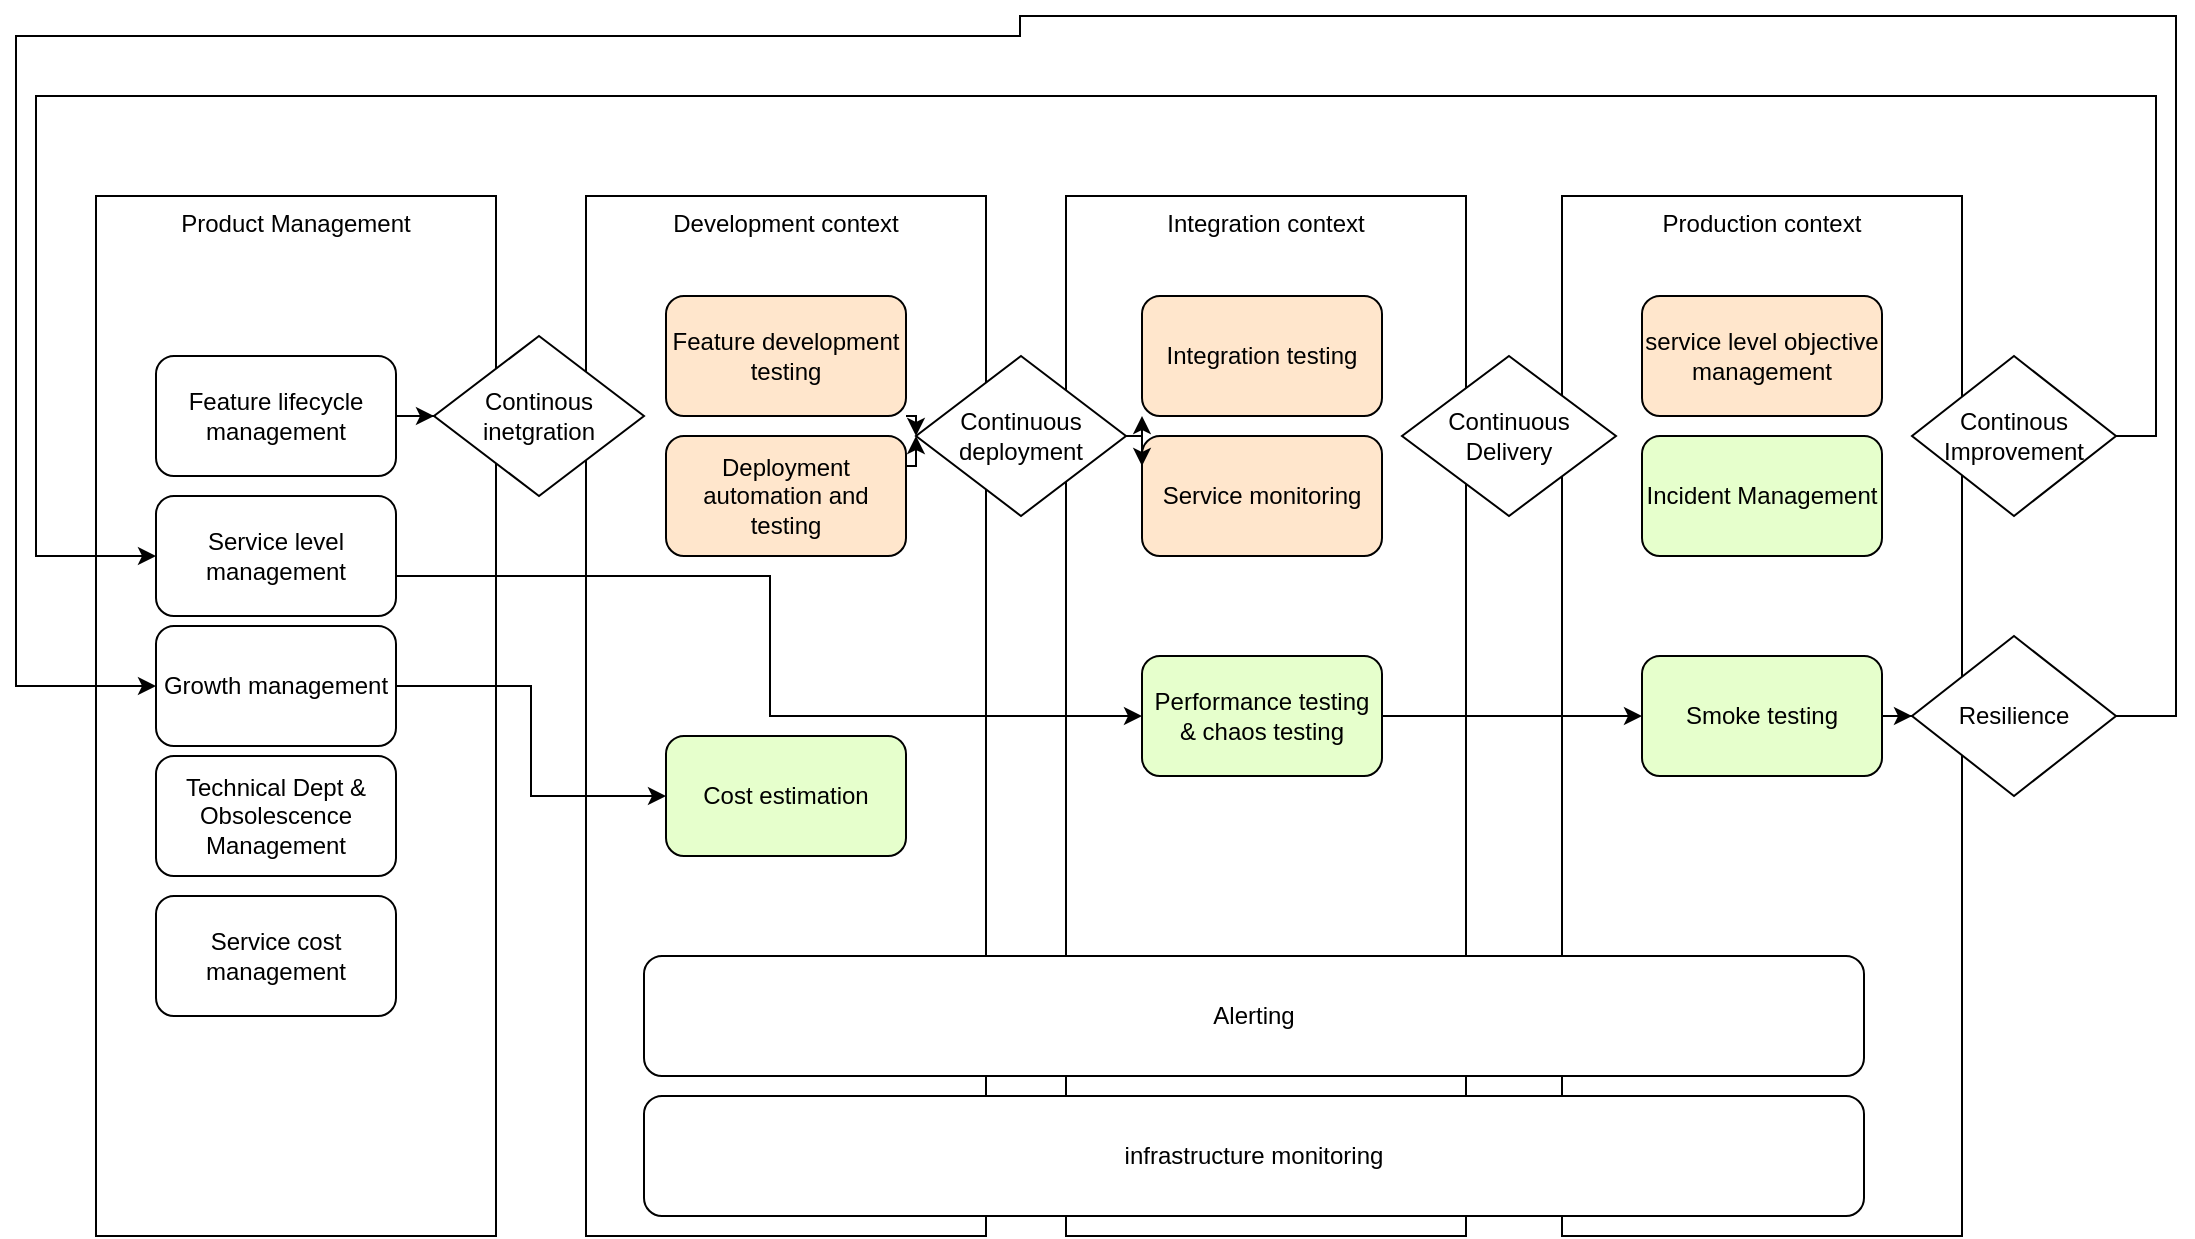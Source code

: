<mxfile version="17.2.2" type="github">
  <diagram id="1UsFOFupEMgumgfX1hPt" name="Page-1">
    <mxGraphModel dx="2204" dy="925" grid="1" gridSize="10" guides="1" tooltips="1" connect="1" arrows="1" fold="1" page="1" pageScale="1" pageWidth="850" pageHeight="1100" math="0" shadow="0">
      <root>
        <mxCell id="0" />
        <mxCell id="1" parent="0" />
        <mxCell id="kvV3nNpsvNLK5aGZ2l1V-29" value="Product Management" style="rounded=0;whiteSpace=wrap;html=1;verticalAlign=top;" parent="1" vertex="1">
          <mxGeometry x="-160" y="110" width="200" height="520" as="geometry" />
        </mxCell>
        <mxCell id="kvV3nNpsvNLK5aGZ2l1V-18" value="Production context" style="rounded=0;whiteSpace=wrap;html=1;verticalAlign=top;" parent="1" vertex="1">
          <mxGeometry x="573" y="110" width="200" height="520" as="geometry" />
        </mxCell>
        <mxCell id="kvV3nNpsvNLK5aGZ2l1V-17" value="Integration context" style="rounded=0;whiteSpace=wrap;html=1;verticalAlign=top;" parent="1" vertex="1">
          <mxGeometry x="325" y="110" width="200" height="520" as="geometry" />
        </mxCell>
        <mxCell id="kvV3nNpsvNLK5aGZ2l1V-16" value="Development context" style="rounded=0;whiteSpace=wrap;html=1;verticalAlign=top;" parent="1" vertex="1">
          <mxGeometry x="85" y="110" width="200" height="520" as="geometry" />
        </mxCell>
        <mxCell id="kvV3nNpsvNLK5aGZ2l1V-6" value="Integration testing" style="rounded=1;whiteSpace=wrap;html=1;fillColor=#FFE6CC;" parent="1" vertex="1">
          <mxGeometry x="363" y="160" width="120" height="60" as="geometry" />
        </mxCell>
        <mxCell id="kvV3nNpsvNLK5aGZ2l1V-7" value="Service monitoring" style="rounded=1;whiteSpace=wrap;html=1;fillColor=#FFE6CC;" parent="1" vertex="1">
          <mxGeometry x="363" y="230" width="120" height="60" as="geometry" />
        </mxCell>
        <mxCell id="kvV3nNpsvNLK5aGZ2l1V-8" value="infrastructure monitoring" style="rounded=1;whiteSpace=wrap;html=1;" parent="1" vertex="1">
          <mxGeometry x="114" y="560" width="610" height="60" as="geometry" />
        </mxCell>
        <mxCell id="jvE0Gw5Yp8Ub48FBHmDM-13" style="edgeStyle=orthogonalEdgeStyle;rounded=0;orthogonalLoop=1;jettySize=auto;html=1;exitX=1;exitY=0.5;exitDx=0;exitDy=0;entryX=0;entryY=0.5;entryDx=0;entryDy=0;" edge="1" parent="1" source="kvV3nNpsvNLK5aGZ2l1V-9" target="kvV3nNpsvNLK5aGZ2l1V-24">
          <mxGeometry relative="1" as="geometry">
            <Array as="points">
              <mxPoint x="613" y="370" />
            </Array>
          </mxGeometry>
        </mxCell>
        <mxCell id="kvV3nNpsvNLK5aGZ2l1V-9" value="Performance testing&lt;br&gt;&amp;amp; chaos testing" style="rounded=1;whiteSpace=wrap;html=1;fillColor=#E6FFCC;" parent="1" vertex="1">
          <mxGeometry x="363" y="340" width="120" height="60" as="geometry" />
        </mxCell>
        <mxCell id="kvV3nNpsvNLK5aGZ2l1V-10" value="service level objective management" style="rounded=1;whiteSpace=wrap;html=1;fillColor=#FFE6CC;" parent="1" vertex="1">
          <mxGeometry x="613" y="160" width="120" height="60" as="geometry" />
        </mxCell>
        <mxCell id="jvE0Gw5Yp8Ub48FBHmDM-15" style="edgeStyle=orthogonalEdgeStyle;rounded=0;orthogonalLoop=1;jettySize=auto;html=1;exitX=1;exitY=1;exitDx=0;exitDy=0;entryX=0;entryY=0.5;entryDx=0;entryDy=0;" edge="1" parent="1" source="kvV3nNpsvNLK5aGZ2l1V-12" target="kvV3nNpsvNLK5aGZ2l1V-13">
          <mxGeometry relative="1" as="geometry" />
        </mxCell>
        <mxCell id="kvV3nNpsvNLK5aGZ2l1V-12" value="Feature development testing" style="rounded=1;whiteSpace=wrap;html=1;fillColor=#FFE6CC;" parent="1" vertex="1">
          <mxGeometry x="125" y="160" width="120" height="60" as="geometry" />
        </mxCell>
        <mxCell id="jvE0Gw5Yp8Ub48FBHmDM-17" style="edgeStyle=orthogonalEdgeStyle;rounded=0;orthogonalLoop=1;jettySize=auto;html=1;exitX=1;exitY=0.5;exitDx=0;exitDy=0;entryX=0;entryY=1;entryDx=0;entryDy=0;" edge="1" parent="1" source="kvV3nNpsvNLK5aGZ2l1V-13" target="kvV3nNpsvNLK5aGZ2l1V-6">
          <mxGeometry relative="1" as="geometry" />
        </mxCell>
        <mxCell id="jvE0Gw5Yp8Ub48FBHmDM-19" style="edgeStyle=orthogonalEdgeStyle;rounded=0;orthogonalLoop=1;jettySize=auto;html=1;exitX=1;exitY=0.5;exitDx=0;exitDy=0;entryX=0;entryY=0.25;entryDx=0;entryDy=0;" edge="1" parent="1" source="kvV3nNpsvNLK5aGZ2l1V-13" target="kvV3nNpsvNLK5aGZ2l1V-7">
          <mxGeometry relative="1" as="geometry" />
        </mxCell>
        <mxCell id="kvV3nNpsvNLK5aGZ2l1V-13" value="&lt;span&gt;Continuous deployment&lt;/span&gt;" style="rhombus;whiteSpace=wrap;html=1;" parent="1" vertex="1">
          <mxGeometry x="250" y="190" width="105" height="80" as="geometry" />
        </mxCell>
        <mxCell id="kvV3nNpsvNLK5aGZ2l1V-14" value="&lt;span&gt;Continuous &lt;br&gt;Delivery&lt;/span&gt;" style="rhombus;whiteSpace=wrap;html=1;" parent="1" vertex="1">
          <mxGeometry x="493" y="190" width="107" height="80" as="geometry" />
        </mxCell>
        <mxCell id="jvE0Gw5Yp8Ub48FBHmDM-16" style="edgeStyle=orthogonalEdgeStyle;rounded=0;orthogonalLoop=1;jettySize=auto;html=1;exitX=1;exitY=0.25;exitDx=0;exitDy=0;" edge="1" parent="1" source="kvV3nNpsvNLK5aGZ2l1V-15">
          <mxGeometry relative="1" as="geometry">
            <mxPoint x="250" y="230" as="targetPoint" />
          </mxGeometry>
        </mxCell>
        <mxCell id="kvV3nNpsvNLK5aGZ2l1V-15" value="Deployment automation and testing" style="rounded=1;whiteSpace=wrap;html=1;fillColor=#FFE6CC;" parent="1" vertex="1">
          <mxGeometry x="125" y="230" width="120" height="60" as="geometry" />
        </mxCell>
        <mxCell id="jvE0Gw5Yp8Ub48FBHmDM-8" style="edgeStyle=orthogonalEdgeStyle;rounded=0;orthogonalLoop=1;jettySize=auto;html=1;exitX=1;exitY=0.5;exitDx=0;exitDy=0;entryX=0;entryY=0.5;entryDx=0;entryDy=0;" edge="1" parent="1" source="kvV3nNpsvNLK5aGZ2l1V-21" target="kvV3nNpsvNLK5aGZ2l1V-32">
          <mxGeometry relative="1" as="geometry">
            <Array as="points">
              <mxPoint x="870" y="230" />
              <mxPoint x="870" y="60" />
              <mxPoint x="-190" y="60" />
              <mxPoint x="-190" y="290" />
            </Array>
          </mxGeometry>
        </mxCell>
        <mxCell id="kvV3nNpsvNLK5aGZ2l1V-21" value="&lt;span&gt;Continous Improvement&lt;/span&gt;" style="rhombus;whiteSpace=wrap;html=1;" parent="1" vertex="1">
          <mxGeometry x="748" y="190" width="102" height="80" as="geometry" />
        </mxCell>
        <mxCell id="kvV3nNpsvNLK5aGZ2l1V-22" value="&lt;span&gt;Continous&lt;/span&gt;&lt;span style=&quot;color: rgba(0 , 0 , 0 , 0) ; font-family: monospace ; font-size: 0px&quot;&gt;%3CmxGraphModel%3E%3Croot%3E%3CmxCell%20id%3D%220%22%2F%3E%3CmxCell%20id%3D%221%22%20parent%3D%220%22%2F%3E%3CmxCell%20id%3D%222%22%20value%3D%22%26lt%3Bspan%26gt%3BContinous%20deployement%26lt%3B%2Fspan%26gt%3B%22%20style%3D%22rhombus%3BwhiteSpace%3Dwrap%3Bhtml%3D1%3B%22%20vertex%3D%221%22%20parent%3D%221%22%3E%3CmxGeometry%20x%3D%22230%22%20y%3D%22170%22%20width%3D%22105%22%20height%3D%2280%22%20as%3D%22geometry%22%2F%3E%3C%2FmxCell%3E%3C%2Froot%3E%3C%2FmxGraphModel%3E&lt;/span&gt;&lt;span&gt;&lt;br&gt;inetgration&lt;/span&gt;" style="rhombus;whiteSpace=wrap;html=1;" parent="1" vertex="1">
          <mxGeometry x="9" y="180" width="105" height="80" as="geometry" />
        </mxCell>
        <mxCell id="jvE0Gw5Yp8Ub48FBHmDM-14" style="edgeStyle=orthogonalEdgeStyle;rounded=0;orthogonalLoop=1;jettySize=auto;html=1;exitX=1;exitY=0.5;exitDx=0;exitDy=0;entryX=0;entryY=0.5;entryDx=0;entryDy=0;" edge="1" parent="1" source="jvE0Gw5Yp8Ub48FBHmDM-20" target="jvE0Gw5Yp8Ub48FBHmDM-10">
          <mxGeometry relative="1" as="geometry">
            <Array as="points">
              <mxPoint x="880" y="370" />
              <mxPoint x="880" y="20" />
              <mxPoint x="302" y="20" />
              <mxPoint x="302" y="30" />
              <mxPoint x="-200" y="30" />
              <mxPoint x="-200" y="355" />
            </Array>
          </mxGeometry>
        </mxCell>
        <mxCell id="jvE0Gw5Yp8Ub48FBHmDM-21" style="edgeStyle=orthogonalEdgeStyle;rounded=0;orthogonalLoop=1;jettySize=auto;html=1;exitX=1;exitY=0.5;exitDx=0;exitDy=0;" edge="1" parent="1" source="kvV3nNpsvNLK5aGZ2l1V-24" target="jvE0Gw5Yp8Ub48FBHmDM-20">
          <mxGeometry relative="1" as="geometry" />
        </mxCell>
        <mxCell id="kvV3nNpsvNLK5aGZ2l1V-24" value="Smoke testing" style="rounded=1;whiteSpace=wrap;html=1;fillColor=#E6FFCC;" parent="1" vertex="1">
          <mxGeometry x="613" y="340" width="120" height="60" as="geometry" />
        </mxCell>
        <mxCell id="kvV3nNpsvNLK5aGZ2l1V-25" value="Incident Management" style="rounded=1;whiteSpace=wrap;html=1;fillColor=#E6FFCC;" parent="1" vertex="1">
          <mxGeometry x="613" y="230" width="120" height="60" as="geometry" />
        </mxCell>
        <mxCell id="kvV3nNpsvNLK5aGZ2l1V-27" value="Alerting" style="rounded=1;whiteSpace=wrap;html=1;" parent="1" vertex="1">
          <mxGeometry x="114" y="490" width="610" height="60" as="geometry" />
        </mxCell>
        <mxCell id="kvV3nNpsvNLK5aGZ2l1V-30" value="Technical Dept &amp;amp; Obsolescence Management" style="rounded=1;whiteSpace=wrap;html=1;" parent="1" vertex="1">
          <mxGeometry x="-130" y="390" width="120" height="60" as="geometry" />
        </mxCell>
        <mxCell id="jvE0Gw5Yp8Ub48FBHmDM-9" style="edgeStyle=orthogonalEdgeStyle;rounded=0;orthogonalLoop=1;jettySize=auto;html=1;exitX=1;exitY=0.5;exitDx=0;exitDy=0;" edge="1" parent="1" source="kvV3nNpsvNLK5aGZ2l1V-31" target="kvV3nNpsvNLK5aGZ2l1V-22">
          <mxGeometry relative="1" as="geometry" />
        </mxCell>
        <mxCell id="kvV3nNpsvNLK5aGZ2l1V-31" value="Feature lifecycle management" style="rounded=1;whiteSpace=wrap;html=1;" parent="1" vertex="1">
          <mxGeometry x="-130" y="190" width="120" height="60" as="geometry" />
        </mxCell>
        <mxCell id="jvE0Gw5Yp8Ub48FBHmDM-11" style="edgeStyle=orthogonalEdgeStyle;rounded=0;orthogonalLoop=1;jettySize=auto;html=1;exitX=1;exitY=0.5;exitDx=0;exitDy=0;entryX=0;entryY=0.5;entryDx=0;entryDy=0;" edge="1" parent="1" source="kvV3nNpsvNLK5aGZ2l1V-32" target="kvV3nNpsvNLK5aGZ2l1V-9">
          <mxGeometry relative="1" as="geometry">
            <Array as="points">
              <mxPoint x="-10" y="300" />
              <mxPoint x="177" y="300" />
              <mxPoint x="177" y="370" />
            </Array>
          </mxGeometry>
        </mxCell>
        <mxCell id="kvV3nNpsvNLK5aGZ2l1V-32" value="Service level management" style="rounded=1;whiteSpace=wrap;html=1;" parent="1" vertex="1">
          <mxGeometry x="-130" y="260" width="120" height="60" as="geometry" />
        </mxCell>
        <mxCell id="jvE0Gw5Yp8Ub48FBHmDM-6" value="Cost estimation" style="rounded=1;whiteSpace=wrap;html=1;fillColor=#E6FFCC;" vertex="1" parent="1">
          <mxGeometry x="125" y="380" width="120" height="60" as="geometry" />
        </mxCell>
        <mxCell id="jvE0Gw5Yp8Ub48FBHmDM-7" value="Service cost management" style="rounded=1;whiteSpace=wrap;html=1;" vertex="1" parent="1">
          <mxGeometry x="-130" y="460" width="120" height="60" as="geometry" />
        </mxCell>
        <mxCell id="jvE0Gw5Yp8Ub48FBHmDM-22" style="edgeStyle=orthogonalEdgeStyle;rounded=0;orthogonalLoop=1;jettySize=auto;html=1;exitX=1;exitY=0.5;exitDx=0;exitDy=0;entryX=0;entryY=0.5;entryDx=0;entryDy=0;" edge="1" parent="1" source="jvE0Gw5Yp8Ub48FBHmDM-10" target="jvE0Gw5Yp8Ub48FBHmDM-6">
          <mxGeometry relative="1" as="geometry" />
        </mxCell>
        <mxCell id="jvE0Gw5Yp8Ub48FBHmDM-10" value="Growth management" style="rounded=1;whiteSpace=wrap;html=1;" vertex="1" parent="1">
          <mxGeometry x="-130" y="325" width="120" height="60" as="geometry" />
        </mxCell>
        <mxCell id="jvE0Gw5Yp8Ub48FBHmDM-20" value="&lt;span&gt;Resilience&lt;/span&gt;" style="rhombus;whiteSpace=wrap;html=1;" vertex="1" parent="1">
          <mxGeometry x="748" y="330" width="102" height="80" as="geometry" />
        </mxCell>
      </root>
    </mxGraphModel>
  </diagram>
</mxfile>
